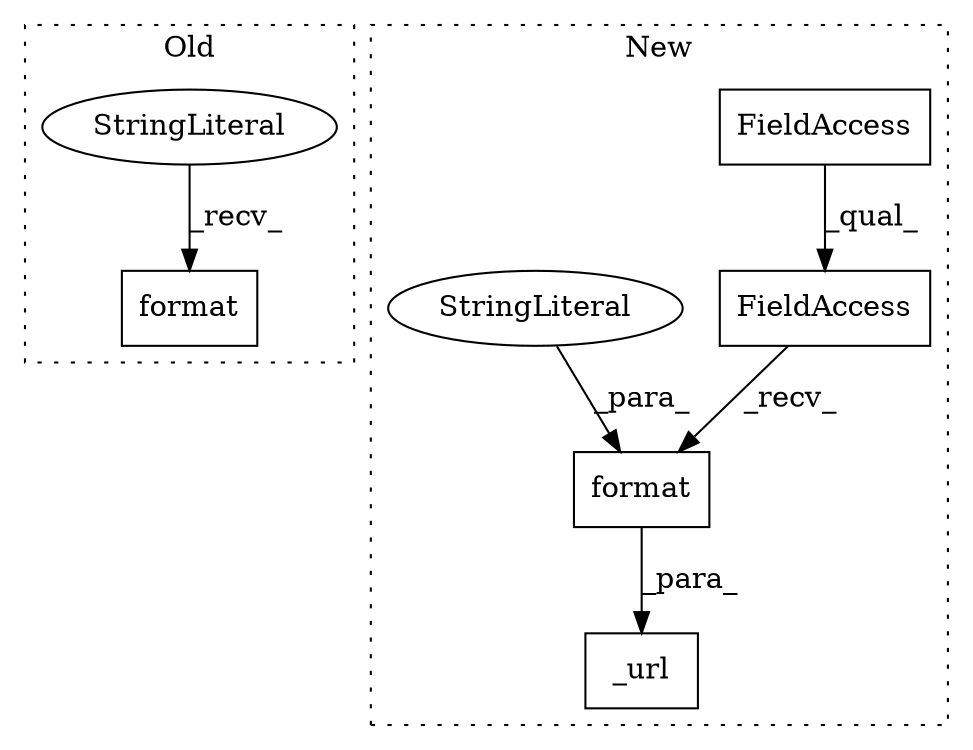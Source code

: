 digraph G {
subgraph cluster0 {
1 [label="format" a="32" s="6552,6572" l="7,1" shape="box"];
3 [label="StringLiteral" a="45" s="6532" l="19" shape="ellipse"];
label = "Old";
style="dotted";
}
subgraph cluster1 {
2 [label="_url" a="32" s="6298,6378" l="5,1" shape="box"];
4 [label="format" a="32" s="6348,6377" l="7,1" shape="box"];
5 [label="FieldAccess" a="22" s="6303" l="44" shape="box"];
6 [label="FieldAccess" a="22" s="6303" l="27" shape="box"];
7 [label="StringLiteral" a="45" s="6355" l="22" shape="ellipse"];
label = "New";
style="dotted";
}
3 -> 1 [label="_recv_"];
4 -> 2 [label="_para_"];
5 -> 4 [label="_recv_"];
6 -> 5 [label="_qual_"];
7 -> 4 [label="_para_"];
}